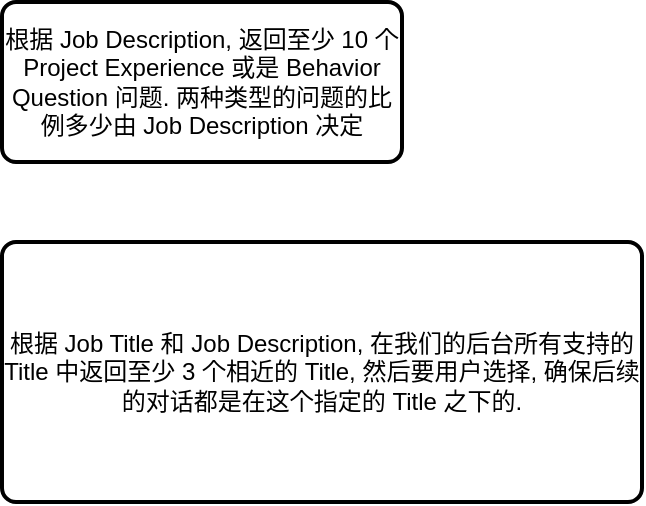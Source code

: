 <mxfile version="23.1.5" type="device">
  <diagram name="Page-1" id="Z5yRERDCvPzVHA3BaCrT">
    <mxGraphModel dx="956" dy="513" grid="1" gridSize="10" guides="1" tooltips="1" connect="1" arrows="1" fold="1" page="1" pageScale="1" pageWidth="850" pageHeight="1100" math="0" shadow="0">
      <root>
        <mxCell id="0" />
        <mxCell id="1" parent="0" />
        <mxCell id="6CWqcNsJZPnraRdVYqWE-1" value="根据 Job Description, 返回至少 10 个 Project Experience 或是 Behavior Question 问题. 两种类型的问题的比例多少由 Job Description 决定" style="rounded=1;whiteSpace=wrap;html=1;absoluteArcSize=1;arcSize=14;strokeWidth=2;" vertex="1" parent="1">
          <mxGeometry x="120" y="160" width="200" height="80" as="geometry" />
        </mxCell>
        <mxCell id="6CWqcNsJZPnraRdVYqWE-2" value="根据 Job Title 和 Job Description, 在我们的后台所有支持的 Title 中返回至少 3 个相近的 Title, 然后要用户选择, 确保后续的对话都是在这个指定的 Title 之下的." style="rounded=1;whiteSpace=wrap;html=1;absoluteArcSize=1;arcSize=14;strokeWidth=2;" vertex="1" parent="1">
          <mxGeometry x="120" y="280" width="320" height="130" as="geometry" />
        </mxCell>
      </root>
    </mxGraphModel>
  </diagram>
</mxfile>
